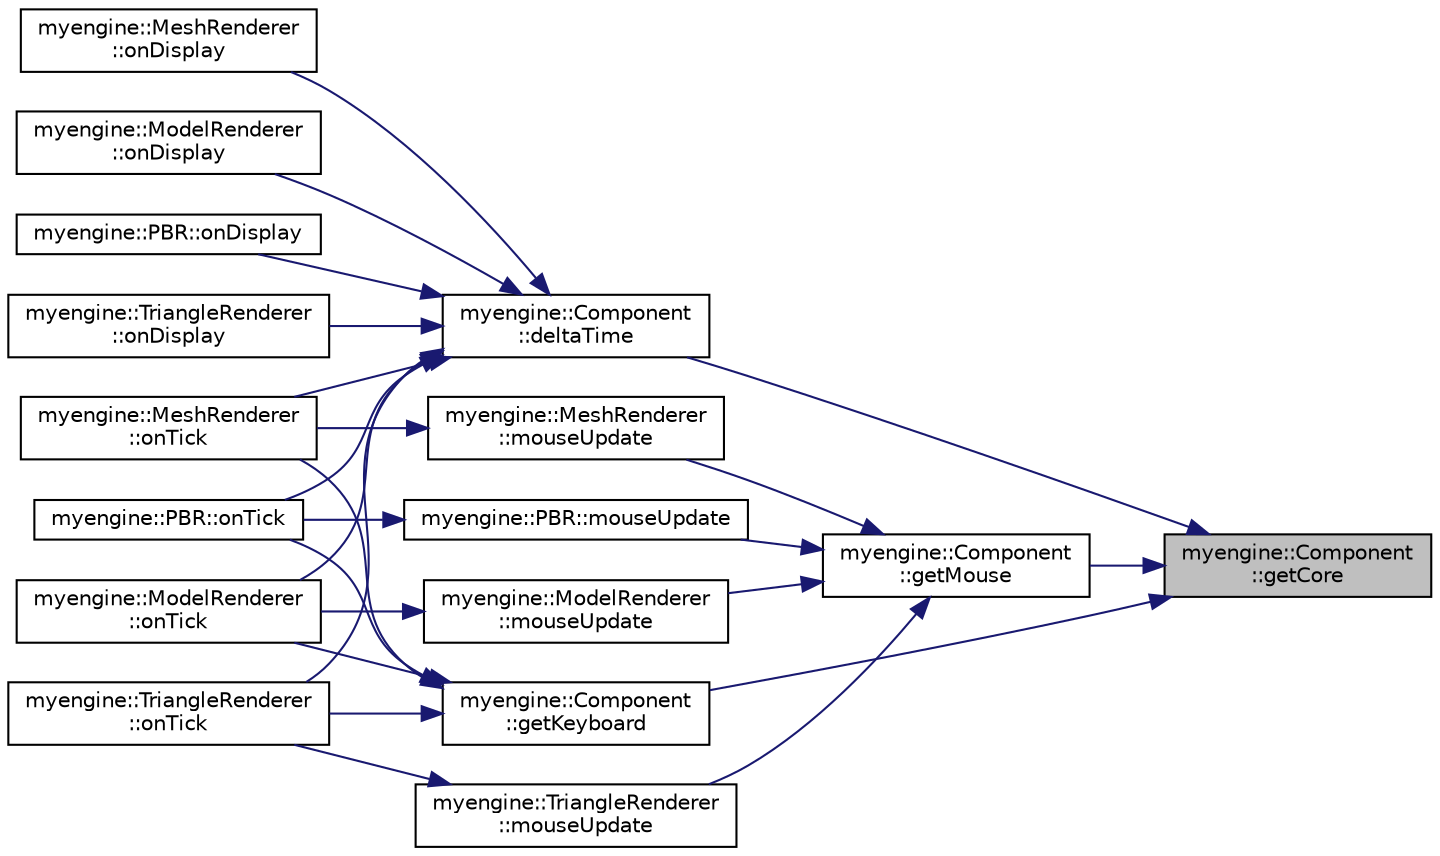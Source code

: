 digraph "myengine::Component::getCore"
{
 // LATEX_PDF_SIZE
  edge [fontname="Helvetica",fontsize="10",labelfontname="Helvetica",labelfontsize="10"];
  node [fontname="Helvetica",fontsize="10",shape=record];
  rankdir="RL";
  Node1 [label="myengine::Component\l::getCore",height=0.2,width=0.4,color="black", fillcolor="grey75", style="filled", fontcolor="black",tooltip="Returns the Core."];
  Node1 -> Node2 [dir="back",color="midnightblue",fontsize="10",style="solid",fontname="Helvetica"];
  Node2 [label="myengine::Component\l::deltaTime",height=0.2,width=0.4,color="black", fillcolor="white", style="filled",URL="$structmyengine_1_1_component.html#a4e0612b358101d355cfdc455712c5136",tooltip="Returns the deltaTime."];
  Node2 -> Node3 [dir="back",color="midnightblue",fontsize="10",style="solid",fontname="Helvetica"];
  Node3 [label="myengine::MeshRenderer\l::onDisplay",height=0.2,width=0.4,color="black", fillcolor="white", style="filled",URL="$structmyengine_1_1_mesh_renderer.html#a3096e07211e99206afc00ef9c867abd3",tooltip="Draws the model."];
  Node2 -> Node4 [dir="back",color="midnightblue",fontsize="10",style="solid",fontname="Helvetica"];
  Node4 [label="myengine::ModelRenderer\l::onDisplay",height=0.2,width=0.4,color="black", fillcolor="white", style="filled",URL="$structmyengine_1_1_model_renderer.html#a2dab68b27698175ed5deff280184aeba",tooltip="Draws the model."];
  Node2 -> Node5 [dir="back",color="midnightblue",fontsize="10",style="solid",fontname="Helvetica"];
  Node5 [label="myengine::PBR::onDisplay",height=0.2,width=0.4,color="black", fillcolor="white", style="filled",URL="$structmyengine_1_1_p_b_r.html#a0316ec5798db766d49c8b18237f07878",tooltip="Draws the model."];
  Node2 -> Node6 [dir="back",color="midnightblue",fontsize="10",style="solid",fontname="Helvetica"];
  Node6 [label="myengine::TriangleRenderer\l::onDisplay",height=0.2,width=0.4,color="black", fillcolor="white", style="filled",URL="$structmyengine_1_1_triangle_renderer.html#a6cb4252e76b0c719d3819cc5b6ca86a8",tooltip="Draws the triangle."];
  Node2 -> Node7 [dir="back",color="midnightblue",fontsize="10",style="solid",fontname="Helvetica"];
  Node7 [label="myengine::MeshRenderer\l::onTick",height=0.2,width=0.4,color="black", fillcolor="white", style="filled",URL="$structmyengine_1_1_mesh_renderer.html#a4ccd9617be008305b9b172d9335573a5",tooltip="The position of the model."];
  Node2 -> Node8 [dir="back",color="midnightblue",fontsize="10",style="solid",fontname="Helvetica"];
  Node8 [label="myengine::ModelRenderer\l::onTick",height=0.2,width=0.4,color="black", fillcolor="white", style="filled",URL="$structmyengine_1_1_model_renderer.html#ac1a09170155c3fddfe23ac24334fb689",tooltip="The position of the model."];
  Node2 -> Node9 [dir="back",color="midnightblue",fontsize="10",style="solid",fontname="Helvetica"];
  Node9 [label="myengine::PBR::onTick",height=0.2,width=0.4,color="black", fillcolor="white", style="filled",URL="$structmyengine_1_1_p_b_r.html#ac960a36c2b186613e28284ede02004bd",tooltip="The position of the model."];
  Node2 -> Node10 [dir="back",color="midnightblue",fontsize="10",style="solid",fontname="Helvetica"];
  Node10 [label="myengine::TriangleRenderer\l::onTick",height=0.2,width=0.4,color="black", fillcolor="white", style="filled",URL="$structmyengine_1_1_triangle_renderer.html#a8772473eb0f65d036220b3f48f45f8ce",tooltip="The position of the triangle."];
  Node1 -> Node11 [dir="back",color="midnightblue",fontsize="10",style="solid",fontname="Helvetica"];
  Node11 [label="myengine::Component\l::getKeyboard",height=0.2,width=0.4,color="black", fillcolor="white", style="filled",URL="$structmyengine_1_1_component.html#a86618ca85aca087c0efa99970b5e095a",tooltip="Returns the Keyboard."];
  Node11 -> Node7 [dir="back",color="midnightblue",fontsize="10",style="solid",fontname="Helvetica"];
  Node11 -> Node8 [dir="back",color="midnightblue",fontsize="10",style="solid",fontname="Helvetica"];
  Node11 -> Node9 [dir="back",color="midnightblue",fontsize="10",style="solid",fontname="Helvetica"];
  Node11 -> Node10 [dir="back",color="midnightblue",fontsize="10",style="solid",fontname="Helvetica"];
  Node1 -> Node12 [dir="back",color="midnightblue",fontsize="10",style="solid",fontname="Helvetica"];
  Node12 [label="myengine::Component\l::getMouse",height=0.2,width=0.4,color="black", fillcolor="white", style="filled",URL="$structmyengine_1_1_component.html#a6e32e07622ba5c510af149403b2176a4",tooltip="Returns the Mouse."];
  Node12 -> Node13 [dir="back",color="midnightblue",fontsize="10",style="solid",fontname="Helvetica"];
  Node13 [label="myengine::MeshRenderer\l::mouseUpdate",height=0.2,width=0.4,color="black", fillcolor="white", style="filled",URL="$structmyengine_1_1_mesh_renderer.html#a2fdb484cc2c5e817696ccc63965bd666",tooltip="Update mouse position."];
  Node13 -> Node7 [dir="back",color="midnightblue",fontsize="10",style="solid",fontname="Helvetica"];
  Node12 -> Node14 [dir="back",color="midnightblue",fontsize="10",style="solid",fontname="Helvetica"];
  Node14 [label="myengine::ModelRenderer\l::mouseUpdate",height=0.2,width=0.4,color="black", fillcolor="white", style="filled",URL="$structmyengine_1_1_model_renderer.html#a853e29bd0aa9b73004ab46f105fcef20",tooltip="Update mouse position."];
  Node14 -> Node8 [dir="back",color="midnightblue",fontsize="10",style="solid",fontname="Helvetica"];
  Node12 -> Node15 [dir="back",color="midnightblue",fontsize="10",style="solid",fontname="Helvetica"];
  Node15 [label="myengine::PBR::mouseUpdate",height=0.2,width=0.4,color="black", fillcolor="white", style="filled",URL="$structmyengine_1_1_p_b_r.html#afb06a60ab5f263b8caa91efd1f1285f7",tooltip="Update mouse position."];
  Node15 -> Node9 [dir="back",color="midnightblue",fontsize="10",style="solid",fontname="Helvetica"];
  Node12 -> Node16 [dir="back",color="midnightblue",fontsize="10",style="solid",fontname="Helvetica"];
  Node16 [label="myengine::TriangleRenderer\l::mouseUpdate",height=0.2,width=0.4,color="black", fillcolor="white", style="filled",URL="$structmyengine_1_1_triangle_renderer.html#a3ac2c021a5a1b280a7ef84056049b45a",tooltip="Update mouse position."];
  Node16 -> Node10 [dir="back",color="midnightblue",fontsize="10",style="solid",fontname="Helvetica"];
}
